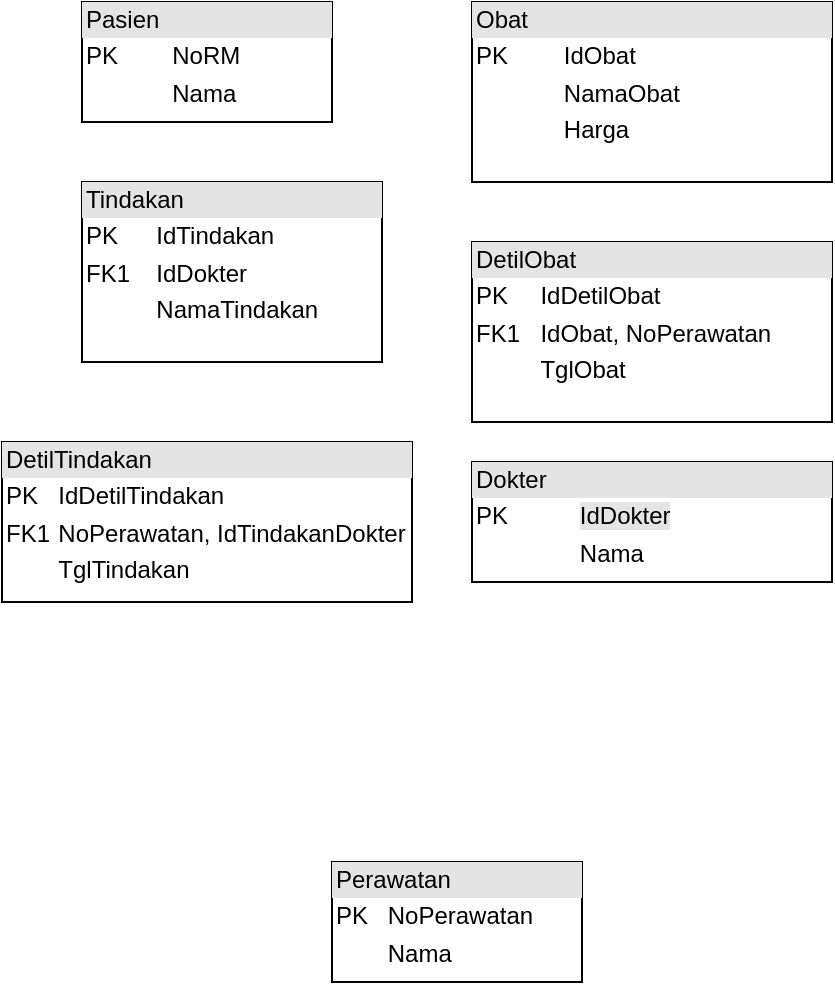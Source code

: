 <mxfile version="17.2.2" type="github">
  <diagram name="Page-1" id="c4acf3e9-155e-7222-9cf6-157b1a14988f">
    <mxGraphModel dx="509" dy="609" grid="1" gridSize="10" guides="1" tooltips="1" connect="1" arrows="1" fold="1" page="1" pageScale="1" pageWidth="850" pageHeight="1100" background="none" math="0" shadow="0">
      <root>
        <mxCell id="0" />
        <mxCell id="1" parent="0" />
        <mxCell id="y5ZXjxQgUeEaj2pCAXWZ-5" value="&lt;div style=&quot;box-sizing: border-box ; width: 100% ; background: #e4e4e4 ; padding: 2px&quot;&gt;Tindakan&lt;/div&gt;&lt;table style=&quot;width: 100% ; font-size: 1em&quot; cellpadding=&quot;2&quot; cellspacing=&quot;0&quot;&gt;&lt;tbody&gt;&lt;tr&gt;&lt;td&gt;PK&lt;/td&gt;&lt;td&gt;IdTindakan&lt;/td&gt;&lt;/tr&gt;&lt;tr&gt;&lt;td&gt;FK1&lt;/td&gt;&lt;td&gt;IdDokter&lt;/td&gt;&lt;/tr&gt;&lt;tr&gt;&lt;td&gt;&lt;/td&gt;&lt;td&gt;NamaTindakan&lt;/td&gt;&lt;/tr&gt;&lt;/tbody&gt;&lt;/table&gt;" style="verticalAlign=top;align=left;overflow=fill;html=1;" vertex="1" parent="1">
          <mxGeometry x="65" y="160" width="150" height="90" as="geometry" />
        </mxCell>
        <mxCell id="y5ZXjxQgUeEaj2pCAXWZ-7" value="&lt;div style=&quot;box-sizing: border-box ; width: 100% ; background: #e4e4e4 ; padding: 2px&quot;&gt;DetilObat&lt;/div&gt;&lt;table style=&quot;width: 100% ; font-size: 1em&quot; cellpadding=&quot;2&quot; cellspacing=&quot;0&quot;&gt;&lt;tbody&gt;&lt;tr&gt;&lt;td&gt;PK&lt;/td&gt;&lt;td&gt;IdDetilObat&lt;/td&gt;&lt;/tr&gt;&lt;tr&gt;&lt;td&gt;FK1&lt;/td&gt;&lt;td&gt;IdObat, NoPerawatan&lt;/td&gt;&lt;/tr&gt;&lt;tr&gt;&lt;td&gt;&lt;/td&gt;&lt;td&gt;TglObat&lt;/td&gt;&lt;/tr&gt;&lt;/tbody&gt;&lt;/table&gt;" style="verticalAlign=top;align=left;overflow=fill;html=1;" vertex="1" parent="1">
          <mxGeometry x="260" y="190" width="180" height="90" as="geometry" />
        </mxCell>
        <mxCell id="y5ZXjxQgUeEaj2pCAXWZ-8" value="&lt;div style=&quot;box-sizing: border-box ; width: 100% ; background: #e4e4e4 ; padding: 2px&quot;&gt;Dokter&lt;/div&gt;&lt;table style=&quot;width: 100% ; font-size: 1em&quot; cellpadding=&quot;2&quot; cellspacing=&quot;0&quot;&gt;&lt;tbody&gt;&lt;tr&gt;&lt;td&gt;PK&lt;/td&gt;&lt;td&gt;&lt;span style=&quot;background-color: rgb(228 , 228 , 228)&quot;&gt;IdDokter&lt;/span&gt;&lt;br&gt;&lt;/td&gt;&lt;/tr&gt;&lt;tr&gt;&lt;td&gt;&lt;br&gt;&lt;/td&gt;&lt;td&gt;Nama&lt;/td&gt;&lt;/tr&gt;&lt;tr&gt;&lt;td&gt;&lt;/td&gt;&lt;td&gt;&lt;br&gt;&lt;/td&gt;&lt;/tr&gt;&lt;/tbody&gt;&lt;/table&gt;" style="verticalAlign=top;align=left;overflow=fill;html=1;" vertex="1" parent="1">
          <mxGeometry x="260" y="300" width="180" height="60" as="geometry" />
        </mxCell>
        <mxCell id="y5ZXjxQgUeEaj2pCAXWZ-9" value="&lt;div style=&quot;box-sizing: border-box ; width: 100% ; background: #e4e4e4 ; padding: 2px&quot;&gt;DetilTindakan&lt;/div&gt;&lt;table style=&quot;width: 100% ; font-size: 1em&quot; cellpadding=&quot;2&quot; cellspacing=&quot;0&quot;&gt;&lt;tbody&gt;&lt;tr&gt;&lt;td&gt;PK&lt;/td&gt;&lt;td&gt;IdDetilTindakan&lt;/td&gt;&lt;/tr&gt;&lt;tr&gt;&lt;td&gt;FK1&lt;/td&gt;&lt;td&gt;NoPerawatan, IdTindakanDokter&lt;/td&gt;&lt;/tr&gt;&lt;tr&gt;&lt;td&gt;&lt;/td&gt;&lt;td&gt;TglTindakan&lt;/td&gt;&lt;/tr&gt;&lt;/tbody&gt;&lt;/table&gt;&lt;br&gt;&lt;table cellpadding=&quot;2&quot; cellspacing=&quot;0&quot; style=&quot;font-size: 1em ; width: 180px&quot;&gt;&lt;tbody&gt;&lt;tr&gt;&lt;td&gt;&lt;br&gt;&lt;/td&gt;&lt;/tr&gt;&lt;/tbody&gt;&lt;/table&gt;" style="verticalAlign=top;align=left;overflow=fill;html=1;" vertex="1" parent="1">
          <mxGeometry x="25" y="290" width="205" height="80" as="geometry" />
        </mxCell>
        <mxCell id="y5ZXjxQgUeEaj2pCAXWZ-10" value="&lt;div style=&quot;box-sizing: border-box ; width: 100% ; background: #e4e4e4 ; padding: 2px&quot;&gt;Pasien&lt;/div&gt;&lt;table style=&quot;width: 100% ; font-size: 1em&quot; cellpadding=&quot;2&quot; cellspacing=&quot;0&quot;&gt;&lt;tbody&gt;&lt;tr&gt;&lt;td&gt;PK&lt;/td&gt;&lt;td&gt;NoRM&lt;/td&gt;&lt;/tr&gt;&lt;tr&gt;&lt;td&gt;&lt;br&gt;&lt;/td&gt;&lt;td&gt;Nama&lt;/td&gt;&lt;/tr&gt;&lt;tr&gt;&lt;td&gt;&lt;/td&gt;&lt;td&gt;&lt;br&gt;&lt;/td&gt;&lt;/tr&gt;&lt;/tbody&gt;&lt;/table&gt;" style="verticalAlign=top;align=left;overflow=fill;html=1;" vertex="1" parent="1">
          <mxGeometry x="65" y="70" width="125" height="60" as="geometry" />
        </mxCell>
        <mxCell id="y5ZXjxQgUeEaj2pCAXWZ-11" value="&lt;div style=&quot;box-sizing: border-box ; width: 100% ; background: #e4e4e4 ; padding: 2px&quot;&gt;Obat&lt;/div&gt;&lt;table style=&quot;width: 100% ; font-size: 1em&quot; cellpadding=&quot;2&quot; cellspacing=&quot;0&quot;&gt;&lt;tbody&gt;&lt;tr&gt;&lt;td&gt;PK&lt;/td&gt;&lt;td&gt;IdObat&lt;/td&gt;&lt;/tr&gt;&lt;tr&gt;&lt;td&gt;&lt;br&gt;&lt;/td&gt;&lt;td&gt;NamaObat&lt;/td&gt;&lt;/tr&gt;&lt;tr&gt;&lt;td&gt;&lt;/td&gt;&lt;td&gt;Harga&lt;/td&gt;&lt;/tr&gt;&lt;/tbody&gt;&lt;/table&gt;" style="verticalAlign=top;align=left;overflow=fill;html=1;" vertex="1" parent="1">
          <mxGeometry x="260" y="70" width="180" height="90" as="geometry" />
        </mxCell>
        <mxCell id="y5ZXjxQgUeEaj2pCAXWZ-15" value="&lt;div style=&quot;box-sizing: border-box ; width: 100% ; background: #e4e4e4 ; padding: 2px&quot;&gt;Perawatan&lt;/div&gt;&lt;table style=&quot;width: 100% ; font-size: 1em&quot; cellpadding=&quot;2&quot; cellspacing=&quot;0&quot;&gt;&lt;tbody&gt;&lt;tr&gt;&lt;td&gt;PK&lt;/td&gt;&lt;td&gt;NoPerawatan&lt;/td&gt;&lt;/tr&gt;&lt;tr&gt;&lt;td&gt;&lt;br&gt;&lt;/td&gt;&lt;td&gt;Nama&lt;/td&gt;&lt;/tr&gt;&lt;tr&gt;&lt;td&gt;&lt;/td&gt;&lt;td&gt;&lt;br&gt;&lt;/td&gt;&lt;/tr&gt;&lt;/tbody&gt;&lt;/table&gt;" style="verticalAlign=top;align=left;overflow=fill;html=1;" vertex="1" parent="1">
          <mxGeometry x="190" y="500" width="125" height="60" as="geometry" />
        </mxCell>
      </root>
    </mxGraphModel>
  </diagram>
</mxfile>

